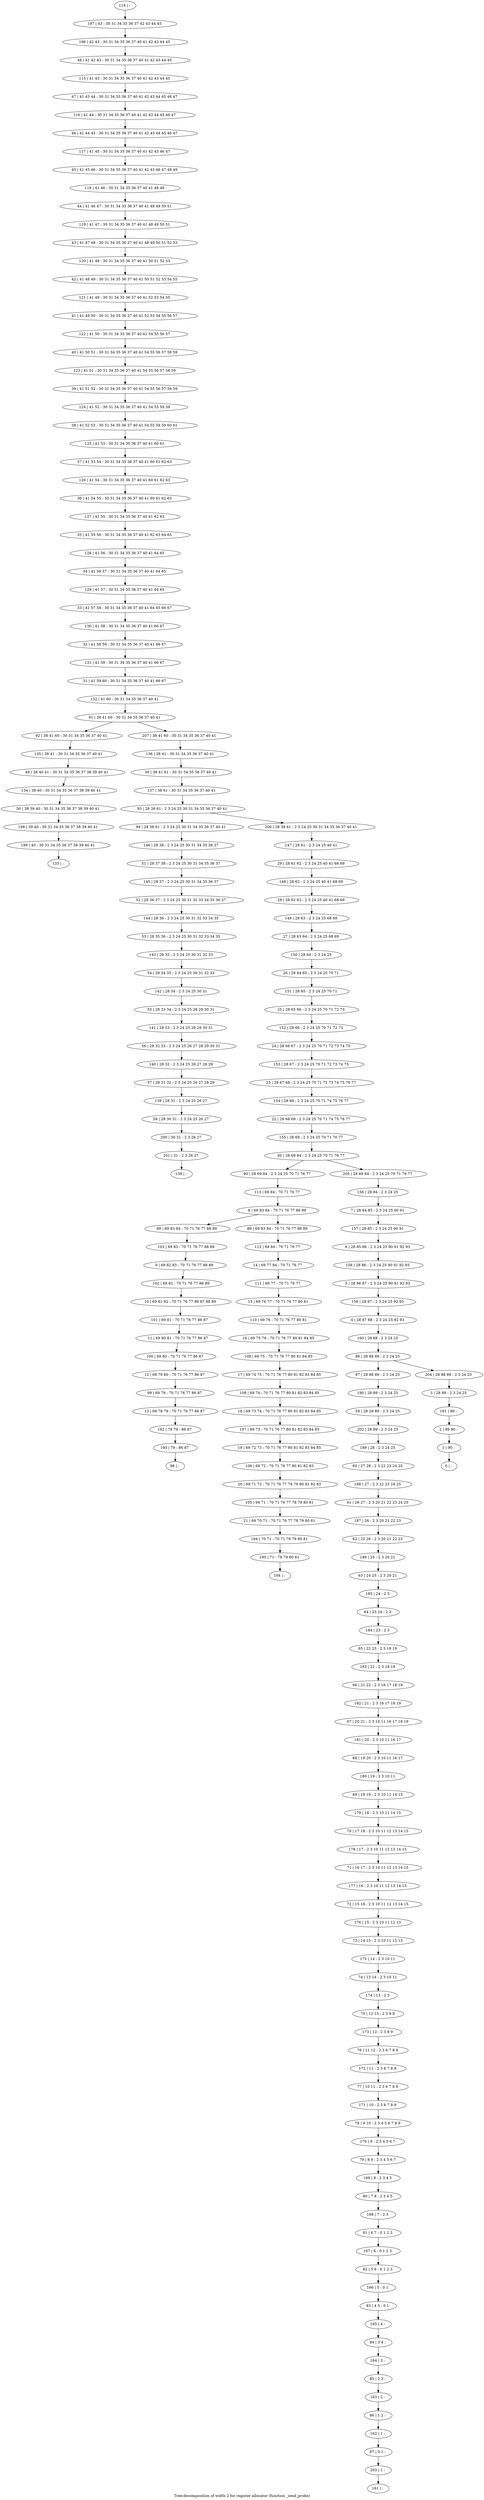 digraph G {
graph [label="Tree-decomposition of width 2 for register allocator (function _send_probe)"]
0[label="0 | : "];
1[label="1 | 90 : "];
2[label="2 | 89 90 : "];
3[label="3 | 28 89 : 2 3 24 25 "];
4[label="4 | 28 87 88 : 2 3 24 25 92 93 "];
5[label="5 | 28 86 87 : 2 3 24 25 90 91 92 93 "];
6[label="6 | 28 85 86 : 2 3 24 25 90 91 92 93 "];
7[label="7 | 28 84 85 : 2 3 24 25 90 91 "];
8[label="8 | 69 83 84 : 70 71 76 77 88 89 "];
9[label="9 | 69 82 83 : 70 71 76 77 88 89 "];
10[label="10 | 69 81 82 : 70 71 76 77 86 87 88 89 "];
11[label="11 | 69 80 81 : 70 71 76 77 86 87 "];
12[label="12 | 69 79 80 : 70 71 76 77 86 87 "];
13[label="13 | 69 78 79 : 70 71 76 77 86 87 "];
14[label="14 | 69 77 84 : 70 71 76 77 "];
15[label="15 | 69 76 77 : 70 71 76 77 80 81 "];
16[label="16 | 69 75 76 : 70 71 76 77 80 81 84 85 "];
17[label="17 | 69 74 75 : 70 71 76 77 80 81 82 83 84 85 "];
18[label="18 | 69 73 74 : 70 71 76 77 80 81 82 83 84 85 "];
19[label="19 | 69 72 73 : 70 71 76 77 80 81 82 83 84 85 "];
20[label="20 | 69 71 72 : 70 71 76 77 78 79 80 81 82 83 "];
21[label="21 | 69 70 71 : 70 71 76 77 78 79 80 81 "];
22[label="22 | 28 68 69 : 2 3 24 25 70 71 74 75 76 77 "];
23[label="23 | 28 67 68 : 2 3 24 25 70 71 72 73 74 75 76 77 "];
24[label="24 | 28 66 67 : 2 3 24 25 70 71 72 73 74 75 "];
25[label="25 | 28 65 66 : 2 3 24 25 70 71 72 73 "];
26[label="26 | 28 64 65 : 2 3 24 25 70 71 "];
27[label="27 | 28 63 64 : 2 3 24 25 68 69 "];
28[label="28 | 28 62 63 : 2 3 24 25 40 41 68 69 "];
29[label="29 | 28 61 62 : 2 3 24 25 40 41 68 69 "];
30[label="30 | 38 41 61 : 30 31 34 35 36 37 40 41 "];
31[label="31 | 41 59 60 : 30 31 34 35 36 37 40 41 66 67 "];
32[label="32 | 41 58 59 : 30 31 34 35 36 37 40 41 66 67 "];
33[label="33 | 41 57 58 : 30 31 34 35 36 37 40 41 64 65 66 67 "];
34[label="34 | 41 56 57 : 30 31 34 35 36 37 40 41 64 65 "];
35[label="35 | 41 55 56 : 30 31 34 35 36 37 40 41 62 63 64 65 "];
36[label="36 | 41 54 55 : 30 31 34 35 36 37 40 41 60 61 62 63 "];
37[label="37 | 41 53 54 : 30 31 34 35 36 37 40 41 60 61 62 63 "];
38[label="38 | 41 52 53 : 30 31 34 35 36 37 40 41 54 55 58 59 60 61 "];
39[label="39 | 41 51 52 : 30 31 34 35 36 37 40 41 54 55 56 57 58 59 "];
40[label="40 | 41 50 51 : 30 31 34 35 36 37 40 41 54 55 56 57 58 59 "];
41[label="41 | 41 49 50 : 30 31 34 35 36 37 40 41 52 53 54 55 56 57 "];
42[label="42 | 41 48 49 : 30 31 34 35 36 37 40 41 50 51 52 53 54 55 "];
43[label="43 | 41 47 48 : 30 31 34 35 36 37 40 41 48 49 50 51 52 53 "];
44[label="44 | 41 46 47 : 30 31 34 35 36 37 40 41 48 49 50 51 "];
45[label="45 | 41 45 46 : 30 31 34 35 36 37 40 41 42 43 46 47 48 49 "];
46[label="46 | 41 44 45 : 30 31 34 35 36 37 40 41 42 43 44 45 46 47 "];
47[label="47 | 41 43 44 : 30 31 34 35 36 37 40 41 42 43 44 45 46 47 "];
48[label="48 | 41 42 43 : 30 31 34 35 36 37 40 41 42 43 44 45 "];
49[label="49 | 38 40 41 : 30 31 34 35 36 37 38 39 40 41 "];
50[label="50 | 38 39 40 : 30 31 34 35 36 37 38 39 40 41 "];
51[label="51 | 28 37 38 : 2 3 24 25 30 31 34 35 36 37 "];
52[label="52 | 28 36 37 : 2 3 24 25 30 31 32 33 34 35 36 37 "];
53[label="53 | 28 35 36 : 2 3 24 25 30 31 32 33 34 35 "];
54[label="54 | 28 34 35 : 2 3 24 25 30 31 32 33 "];
55[label="55 | 28 33 34 : 2 3 24 25 28 29 30 31 "];
56[label="56 | 28 32 33 : 2 3 24 25 26 27 28 29 30 31 "];
57[label="57 | 28 31 32 : 2 3 24 25 26 27 28 29 "];
58[label="58 | 28 30 31 : 2 3 24 25 26 27 "];
59[label="59 | 28 29 89 : 2 3 24 25 "];
60[label="60 | 27 28 : 2 3 22 23 24 25 "];
61[label="61 | 26 27 : 2 3 20 21 22 23 24 25 "];
62[label="62 | 25 26 : 2 3 20 21 22 23 "];
63[label="63 | 24 25 : 2 3 20 21 "];
64[label="64 | 23 24 : 2 3 "];
65[label="65 | 22 23 : 2 3 18 19 "];
66[label="66 | 21 22 : 2 3 16 17 18 19 "];
67[label="67 | 20 21 : 2 3 10 11 16 17 18 19 "];
68[label="68 | 19 20 : 2 3 10 11 16 17 "];
69[label="69 | 18 19 : 2 3 10 11 14 15 "];
70[label="70 | 17 18 : 2 3 10 11 12 13 14 15 "];
71[label="71 | 16 17 : 2 3 10 11 12 13 14 15 "];
72[label="72 | 15 16 : 2 3 10 11 12 13 14 15 "];
73[label="73 | 14 15 : 2 3 10 11 12 13 "];
74[label="74 | 13 14 : 2 3 10 11 "];
75[label="75 | 12 13 : 2 3 8 9 "];
76[label="76 | 11 12 : 2 3 6 7 8 9 "];
77[label="77 | 10 11 : 2 3 6 7 8 9 "];
78[label="78 | 9 10 : 2 3 4 5 6 7 8 9 "];
79[label="79 | 8 9 : 2 3 4 5 6 7 "];
80[label="80 | 7 8 : 2 3 4 5 "];
81[label="81 | 6 7 : 0 1 2 3 "];
82[label="82 | 5 6 : 0 1 2 3 "];
83[label="83 | 4 5 : 0 1 "];
84[label="84 | 3 4 : "];
85[label="85 | 2 3 : "];
86[label="86 | 1 2 : "];
87[label="87 | 0 1 : "];
88[label="88 | 69 83 84 : 70 71 76 77 88 89 "];
89[label="89 | 69 83 84 : 70 71 76 77 88 89 "];
90[label="90 | 28 69 84 : 2 3 24 25 70 71 76 77 "];
91[label="91 | 38 41 60 : 30 31 34 35 36 37 40 41 "];
92[label="92 | 38 41 60 : 30 31 34 35 36 37 40 41 "];
93[label="93 | 28 38 61 : 2 3 24 25 30 31 34 35 36 37 40 41 "];
94[label="94 | 28 38 61 : 2 3 24 25 30 31 34 35 36 37 40 41 "];
95[label="95 | 28 69 84 : 2 3 24 25 70 71 76 77 "];
96[label="96 | 28 88 89 : 2 3 24 25 "];
97[label="97 | 28 88 89 : 2 3 24 25 "];
98[label="98 | : "];
99[label="99 | 69 79 : 70 71 76 77 86 87 "];
100[label="100 | 69 80 : 70 71 76 77 86 87 "];
101[label="101 | 69 81 : 70 71 76 77 86 87 "];
102[label="102 | 69 82 : 70 71 76 77 88 89 "];
103[label="103 | 69 83 : 70 71 76 77 88 89 "];
104[label="104 | : "];
105[label="105 | 69 71 : 70 71 76 77 78 79 80 81 "];
106[label="106 | 69 72 : 70 71 76 77 80 81 82 83 "];
107[label="107 | 69 73 : 70 71 76 77 80 81 82 83 84 85 "];
108[label="108 | 69 74 : 70 71 76 77 80 81 82 83 84 85 "];
109[label="109 | 69 75 : 70 71 76 77 80 81 84 85 "];
110[label="110 | 69 76 : 70 71 76 77 80 81 "];
111[label="111 | 69 77 : 70 71 76 77 "];
112[label="112 | 69 84 : 70 71 76 77 "];
113[label="113 | 69 84 : 70 71 76 77 "];
114[label="114 | : "];
115[label="115 | 41 43 : 30 31 34 35 36 37 40 41 42 43 44 45 "];
116[label="116 | 41 44 : 30 31 34 35 36 37 40 41 42 43 44 45 46 47 "];
117[label="117 | 41 45 : 30 31 34 35 36 37 40 41 42 43 46 47 "];
118[label="118 | 41 46 : 30 31 34 35 36 37 40 41 48 49 "];
119[label="119 | 41 47 : 30 31 34 35 36 37 40 41 48 49 50 51 "];
120[label="120 | 41 48 : 30 31 34 35 36 37 40 41 50 51 52 53 "];
121[label="121 | 41 49 : 30 31 34 35 36 37 40 41 52 53 54 55 "];
122[label="122 | 41 50 : 30 31 34 35 36 37 40 41 54 55 56 57 "];
123[label="123 | 41 51 : 30 31 34 35 36 37 40 41 54 55 56 57 58 59 "];
124[label="124 | 41 52 : 30 31 34 35 36 37 40 41 54 55 58 59 "];
125[label="125 | 41 53 : 30 31 34 35 36 37 40 41 60 61 "];
126[label="126 | 41 54 : 30 31 34 35 36 37 40 41 60 61 62 63 "];
127[label="127 | 41 55 : 30 31 34 35 36 37 40 41 62 63 "];
128[label="128 | 41 56 : 30 31 34 35 36 37 40 41 64 65 "];
129[label="129 | 41 57 : 30 31 34 35 36 37 40 41 64 65 "];
130[label="130 | 41 58 : 30 31 34 35 36 37 40 41 66 67 "];
131[label="131 | 41 59 : 30 31 34 35 36 37 40 41 66 67 "];
132[label="132 | 41 60 : 30 31 34 35 36 37 40 41 "];
133[label="133 | : "];
134[label="134 | 38 40 : 30 31 34 35 36 37 38 39 40 41 "];
135[label="135 | 38 41 : 30 31 34 35 36 37 40 41 "];
136[label="136 | 38 41 : 30 31 34 35 36 37 40 41 "];
137[label="137 | 38 61 : 30 31 34 35 36 37 40 41 "];
138[label="138 | : "];
139[label="139 | 28 31 : 2 3 24 25 26 27 "];
140[label="140 | 28 32 : 2 3 24 25 26 27 28 29 "];
141[label="141 | 28 33 : 2 3 24 25 28 29 30 31 "];
142[label="142 | 28 34 : 2 3 24 25 30 31 "];
143[label="143 | 28 35 : 2 3 24 25 30 31 32 33 "];
144[label="144 | 28 36 : 2 3 24 25 30 31 32 33 34 35 "];
145[label="145 | 28 37 : 2 3 24 25 30 31 34 35 36 37 "];
146[label="146 | 28 38 : 2 3 24 25 30 31 34 35 36 37 "];
147[label="147 | 28 61 : 2 3 24 25 40 41 "];
148[label="148 | 28 62 : 2 3 24 25 40 41 68 69 "];
149[label="149 | 28 63 : 2 3 24 25 68 69 "];
150[label="150 | 28 64 : 2 3 24 25 "];
151[label="151 | 28 65 : 2 3 24 25 70 71 "];
152[label="152 | 28 66 : 2 3 24 25 70 71 72 73 "];
153[label="153 | 28 67 : 2 3 24 25 70 71 72 73 74 75 "];
154[label="154 | 28 68 : 2 3 24 25 70 71 74 75 76 77 "];
155[label="155 | 28 69 : 2 3 24 25 70 71 76 77 "];
156[label="156 | 28 84 : 2 3 24 25 "];
157[label="157 | 28 85 : 2 3 24 25 90 91 "];
158[label="158 | 28 86 : 2 3 24 25 90 91 92 93 "];
159[label="159 | 28 87 : 2 3 24 25 92 93 "];
160[label="160 | 28 88 : 2 3 24 25 "];
161[label="161 | : "];
162[label="162 | 1 : "];
163[label="163 | 2 : "];
164[label="164 | 3 : "];
165[label="165 | 4 : "];
166[label="166 | 5 : 0 1 "];
167[label="167 | 6 : 0 1 2 3 "];
168[label="168 | 7 : 2 3 "];
169[label="169 | 8 : 2 3 4 5 "];
170[label="170 | 9 : 2 3 4 5 6 7 "];
171[label="171 | 10 : 2 3 6 7 8 9 "];
172[label="172 | 11 : 2 3 6 7 8 9 "];
173[label="173 | 12 : 2 3 8 9 "];
174[label="174 | 13 : 2 3 "];
175[label="175 | 14 : 2 3 10 11 "];
176[label="176 | 15 : 2 3 10 11 12 13 "];
177[label="177 | 16 : 2 3 10 11 12 13 14 15 "];
178[label="178 | 17 : 2 3 10 11 12 13 14 15 "];
179[label="179 | 18 : 2 3 10 11 14 15 "];
180[label="180 | 19 : 2 3 10 11 "];
181[label="181 | 20 : 2 3 10 11 16 17 "];
182[label="182 | 21 : 2 3 16 17 18 19 "];
183[label="183 | 22 : 2 3 18 19 "];
184[label="184 | 23 : 2 3 "];
185[label="185 | 24 : 2 3 "];
186[label="186 | 25 : 2 3 20 21 "];
187[label="187 | 26 : 2 3 20 21 22 23 "];
188[label="188 | 27 : 2 3 22 23 24 25 "];
189[label="189 | 28 : 2 3 24 25 "];
190[label="190 | 28 89 : 2 3 24 25 "];
191[label="191 | 89 : "];
192[label="192 | 78 79 : 86 87 "];
193[label="193 | 79 : 86 87 "];
194[label="194 | 70 71 : 70 71 78 79 80 81 "];
195[label="195 | 71 : 78 79 80 81 "];
196[label="196 | 42 43 : 30 31 34 35 36 37 40 41 42 43 44 45 "];
197[label="197 | 43 : 30 31 34 35 36 37 42 43 44 45 "];
198[label="198 | 39 40 : 30 31 34 35 36 37 38 39 40 41 "];
199[label="199 | 40 : 30 31 34 35 36 37 38 39 40 41 "];
200[label="200 | 30 31 : 2 3 26 27 "];
201[label="201 | 31 : 2 3 26 27 "];
202[label="202 | 28 89 : 2 3 24 25 "];
203[label="203 | 1 : "];
204[label="204 | 28 88 89 : 2 3 24 25 "];
205[label="205 | 28 69 84 : 2 3 24 25 70 71 76 77 "];
206[label="206 | 28 38 61 : 2 3 24 25 30 31 34 35 36 37 40 41 "];
207[label="207 | 38 41 60 : 30 31 34 35 36 37 40 41 "];
8->88 ;
8->89 ;
99->13 ;
12->99 ;
100->12 ;
11->100 ;
101->11 ;
10->101 ;
102->10 ;
9->102 ;
103->9 ;
88->103 ;
105->21 ;
20->105 ;
106->20 ;
19->106 ;
107->19 ;
18->107 ;
108->18 ;
17->108 ;
109->17 ;
16->109 ;
110->16 ;
15->110 ;
111->15 ;
14->111 ;
112->14 ;
89->112 ;
113->8 ;
90->113 ;
134->50 ;
49->134 ;
135->49 ;
92->135 ;
139->58 ;
57->139 ;
140->57 ;
56->140 ;
141->56 ;
55->141 ;
142->55 ;
54->142 ;
143->54 ;
53->143 ;
144->53 ;
52->144 ;
145->52 ;
51->145 ;
146->51 ;
94->146 ;
162->87 ;
86->162 ;
163->86 ;
85->163 ;
164->85 ;
84->164 ;
165->84 ;
83->165 ;
166->83 ;
82->166 ;
167->82 ;
81->167 ;
168->81 ;
80->168 ;
169->80 ;
79->169 ;
170->79 ;
78->170 ;
171->78 ;
77->171 ;
172->77 ;
76->172 ;
173->76 ;
75->173 ;
174->75 ;
74->174 ;
175->74 ;
73->175 ;
176->73 ;
72->176 ;
177->72 ;
71->177 ;
178->71 ;
70->178 ;
179->70 ;
69->179 ;
180->69 ;
68->180 ;
181->68 ;
67->181 ;
182->67 ;
66->182 ;
183->66 ;
65->183 ;
184->65 ;
64->184 ;
185->64 ;
63->185 ;
186->63 ;
62->186 ;
187->62 ;
61->187 ;
188->61 ;
60->188 ;
189->60 ;
190->59 ;
97->190 ;
13->192 ;
193->98 ;
192->193 ;
21->194 ;
195->104 ;
194->195 ;
50->198 ;
199->133 ;
198->199 ;
58->200 ;
201->138 ;
200->201 ;
202->189 ;
59->202 ;
203->161 ;
87->203 ;
114->197 ;
197->196 ;
196->48 ;
48->115 ;
115->47 ;
47->116 ;
116->46 ;
46->117 ;
117->45 ;
45->118 ;
118->44 ;
44->119 ;
119->43 ;
43->120 ;
120->42 ;
42->121 ;
121->41 ;
41->122 ;
122->40 ;
40->123 ;
123->39 ;
39->124 ;
124->38 ;
38->125 ;
125->37 ;
37->126 ;
126->36 ;
36->127 ;
127->35 ;
35->128 ;
128->34 ;
34->129 ;
129->33 ;
33->130 ;
130->32 ;
32->131 ;
131->31 ;
31->132 ;
132->91 ;
136->30 ;
30->137 ;
137->93 ;
147->29 ;
29->148 ;
148->28 ;
28->149 ;
149->27 ;
27->150 ;
150->26 ;
26->151 ;
151->25 ;
25->152 ;
152->24 ;
24->153 ;
153->23 ;
23->154 ;
154->22 ;
22->155 ;
155->95 ;
156->7 ;
7->157 ;
157->6 ;
6->158 ;
158->5 ;
5->159 ;
159->4 ;
4->160 ;
160->96 ;
3->191 ;
191->2 ;
2->1 ;
1->0 ;
204->3 ;
205->156 ;
206->147 ;
207->136 ;
96->97 ;
96->204 ;
95->90 ;
95->205 ;
93->94 ;
93->206 ;
91->92 ;
91->207 ;
}
